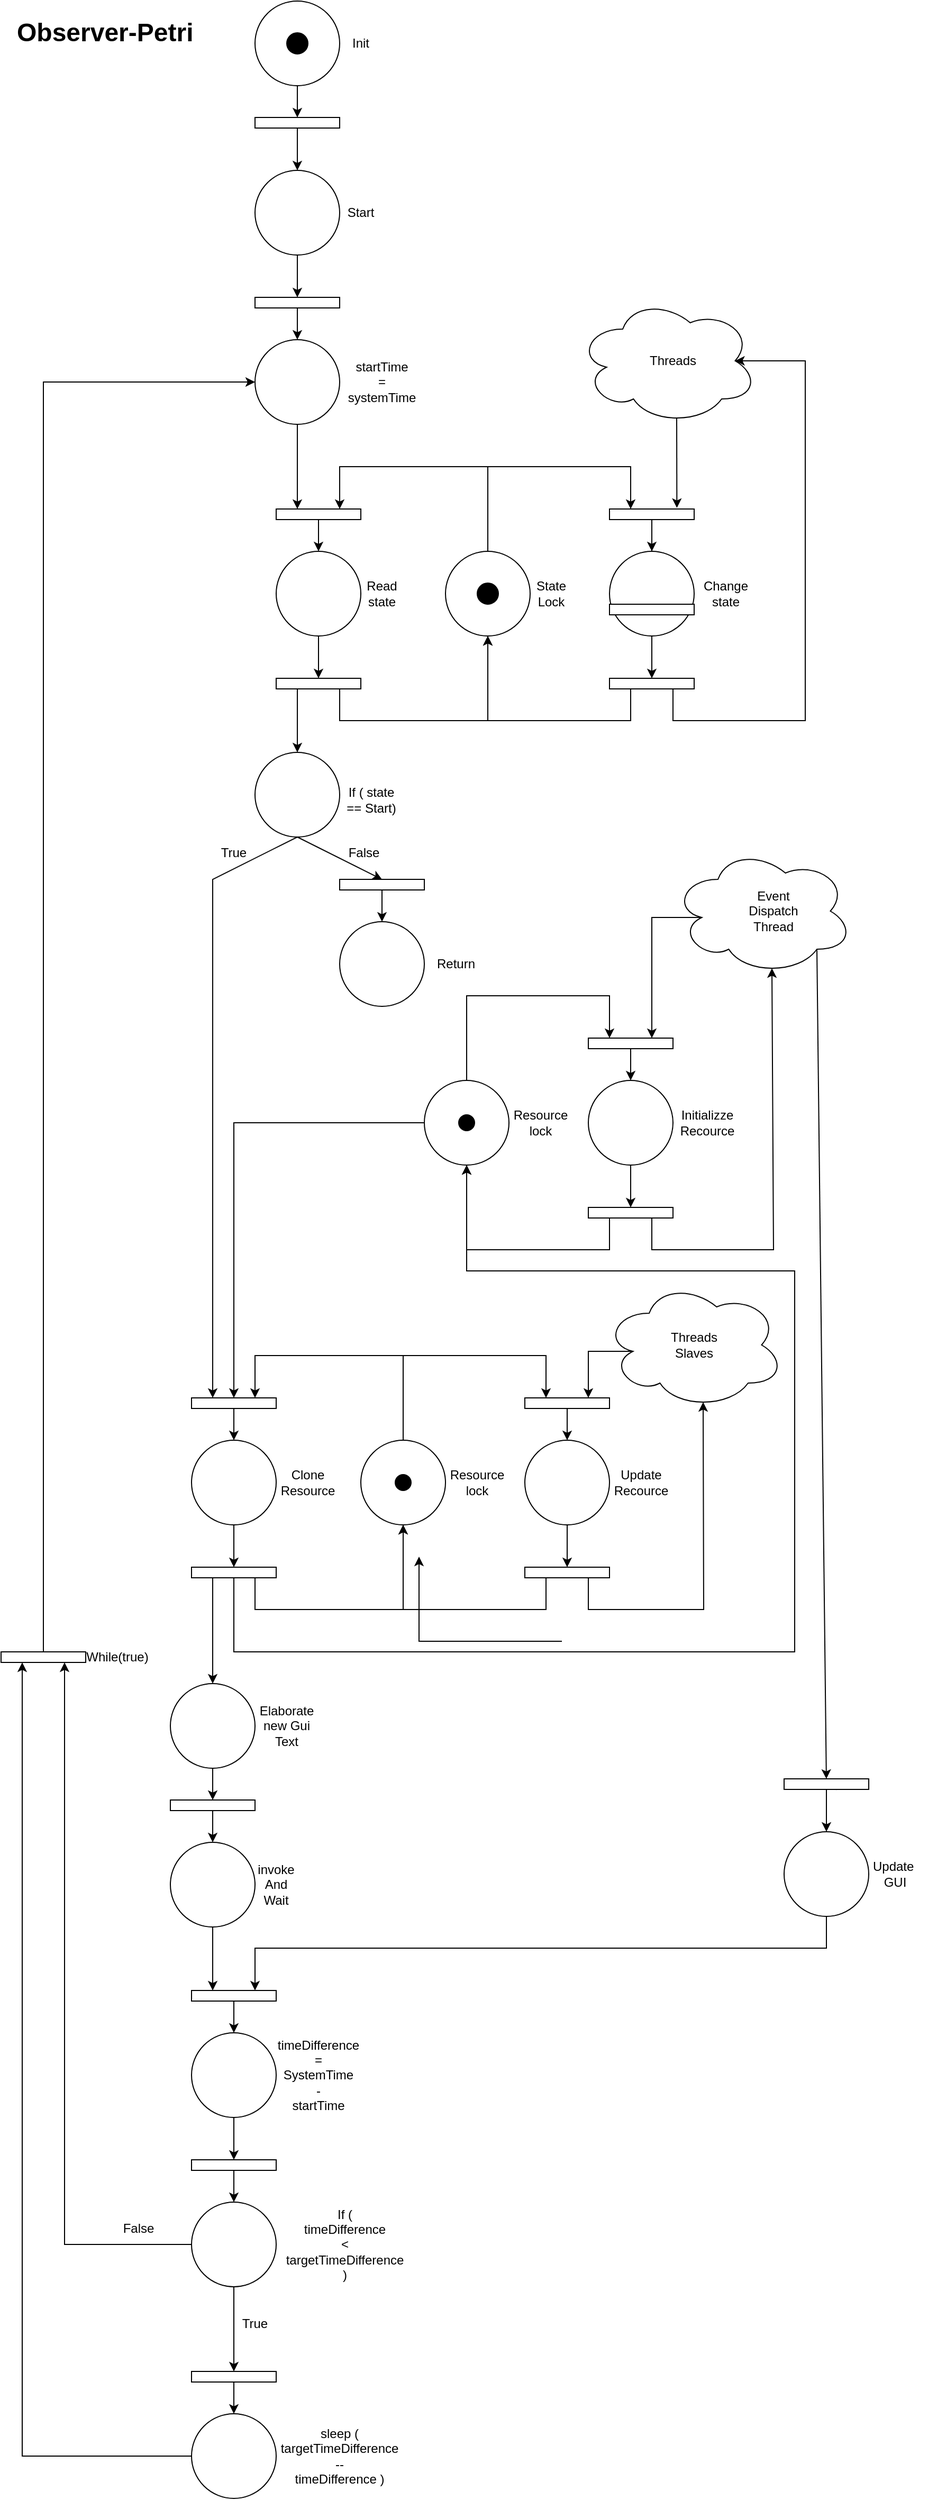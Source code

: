 <mxfile version="21.1.5" type="device">
  <diagram name="Pagina-1" id="0PF9rodISXWD6k8KoJyN">
    <mxGraphModel dx="1377" dy="1957" grid="1" gridSize="10" guides="1" tooltips="1" connect="1" arrows="1" fold="1" page="1" pageScale="1" pageWidth="827" pageHeight="1169" math="0" shadow="0">
      <root>
        <mxCell id="0" />
        <mxCell id="1" parent="0" />
        <mxCell id="aZluGWaW0WpS-Q8TLCgg-1" value="" style="ellipse;whiteSpace=wrap;html=1;aspect=fixed;" parent="1" vertex="1">
          <mxGeometry x="240" y="-880" width="80" height="80" as="geometry" />
        </mxCell>
        <mxCell id="aZluGWaW0WpS-Q8TLCgg-2" value="" style="ellipse;whiteSpace=wrap;html=1;aspect=fixed;" parent="1" vertex="1">
          <mxGeometry x="240" y="-720" width="80" height="80" as="geometry" />
        </mxCell>
        <mxCell id="aZluGWaW0WpS-Q8TLCgg-3" value="" style="ellipse;whiteSpace=wrap;html=1;aspect=fixed;" parent="1" vertex="1">
          <mxGeometry x="240" y="-560" width="80" height="80" as="geometry" />
        </mxCell>
        <mxCell id="aZluGWaW0WpS-Q8TLCgg-4" value="" style="rounded=0;whiteSpace=wrap;html=1;" parent="1" vertex="1">
          <mxGeometry x="240" y="-600" width="80" height="10" as="geometry" />
        </mxCell>
        <mxCell id="aZluGWaW0WpS-Q8TLCgg-5" value="" style="rounded=0;whiteSpace=wrap;html=1;" parent="1" vertex="1">
          <mxGeometry x="240" y="-770" width="80" height="10" as="geometry" />
        </mxCell>
        <mxCell id="aZluGWaW0WpS-Q8TLCgg-6" value="" style="endArrow=classic;html=1;rounded=0;exitX=0.5;exitY=1;exitDx=0;exitDy=0;entryX=0.5;entryY=0;entryDx=0;entryDy=0;" parent="1" source="aZluGWaW0WpS-Q8TLCgg-1" target="aZluGWaW0WpS-Q8TLCgg-5" edge="1">
          <mxGeometry width="50" height="50" relative="1" as="geometry">
            <mxPoint x="480" y="-660" as="sourcePoint" />
            <mxPoint x="530" y="-710" as="targetPoint" />
          </mxGeometry>
        </mxCell>
        <mxCell id="aZluGWaW0WpS-Q8TLCgg-7" value="" style="endArrow=classic;html=1;rounded=0;exitX=0.5;exitY=1;exitDx=0;exitDy=0;entryX=0.5;entryY=0;entryDx=0;entryDy=0;" parent="1" source="aZluGWaW0WpS-Q8TLCgg-5" target="aZluGWaW0WpS-Q8TLCgg-2" edge="1">
          <mxGeometry width="50" height="50" relative="1" as="geometry">
            <mxPoint x="480" y="-660" as="sourcePoint" />
            <mxPoint x="530" y="-710" as="targetPoint" />
          </mxGeometry>
        </mxCell>
        <mxCell id="aZluGWaW0WpS-Q8TLCgg-8" value="" style="endArrow=classic;html=1;rounded=0;exitX=0.5;exitY=1;exitDx=0;exitDy=0;entryX=0.5;entryY=0;entryDx=0;entryDy=0;" parent="1" source="aZluGWaW0WpS-Q8TLCgg-2" target="aZluGWaW0WpS-Q8TLCgg-4" edge="1">
          <mxGeometry width="50" height="50" relative="1" as="geometry">
            <mxPoint x="480" y="-660" as="sourcePoint" />
            <mxPoint x="530" y="-710" as="targetPoint" />
          </mxGeometry>
        </mxCell>
        <mxCell id="aZluGWaW0WpS-Q8TLCgg-9" value="" style="endArrow=classic;html=1;rounded=0;exitX=0.5;exitY=1;exitDx=0;exitDy=0;entryX=0.5;entryY=0;entryDx=0;entryDy=0;" parent="1" source="aZluGWaW0WpS-Q8TLCgg-4" target="aZluGWaW0WpS-Q8TLCgg-3" edge="1">
          <mxGeometry width="50" height="50" relative="1" as="geometry">
            <mxPoint x="350" y="-510" as="sourcePoint" />
            <mxPoint x="400" y="-560" as="targetPoint" />
          </mxGeometry>
        </mxCell>
        <mxCell id="aZluGWaW0WpS-Q8TLCgg-14" value="Start" style="text;html=1;strokeColor=none;fillColor=none;align=center;verticalAlign=middle;whiteSpace=wrap;rounded=0;" parent="1" vertex="1">
          <mxGeometry x="310" y="-695" width="60" height="30" as="geometry" />
        </mxCell>
        <mxCell id="aZluGWaW0WpS-Q8TLCgg-16" value="startTime&lt;br&gt;=&lt;br&gt;systemTime" style="text;html=1;strokeColor=none;fillColor=none;align=center;verticalAlign=middle;whiteSpace=wrap;rounded=0;" parent="1" vertex="1">
          <mxGeometry x="330" y="-535" width="60" height="30" as="geometry" />
        </mxCell>
        <mxCell id="aZluGWaW0WpS-Q8TLCgg-17" value="" style="ellipse;whiteSpace=wrap;html=1;aspect=fixed;" parent="1" vertex="1">
          <mxGeometry x="240" y="-170" width="80" height="80" as="geometry" />
        </mxCell>
        <mxCell id="aZluGWaW0WpS-Q8TLCgg-18" value="" style="rounded=0;whiteSpace=wrap;html=1;" parent="1" vertex="1">
          <mxGeometry x="260" y="-400" width="80" height="10" as="geometry" />
        </mxCell>
        <mxCell id="aZluGWaW0WpS-Q8TLCgg-19" value="" style="endArrow=classic;html=1;rounded=0;entryX=0.25;entryY=0;entryDx=0;entryDy=0;exitX=0.5;exitY=1;exitDx=0;exitDy=0;" parent="1" source="aZluGWaW0WpS-Q8TLCgg-3" target="aZluGWaW0WpS-Q8TLCgg-18" edge="1">
          <mxGeometry width="50" height="50" relative="1" as="geometry">
            <mxPoint x="320" y="-470" as="sourcePoint" />
            <mxPoint x="530" y="-500" as="targetPoint" />
          </mxGeometry>
        </mxCell>
        <mxCell id="aZluGWaW0WpS-Q8TLCgg-21" value="Read state" style="text;html=1;strokeColor=none;fillColor=none;align=center;verticalAlign=middle;whiteSpace=wrap;rounded=0;" parent="1" vertex="1">
          <mxGeometry x="330" y="-335" width="60" height="30" as="geometry" />
        </mxCell>
        <mxCell id="aZluGWaW0WpS-Q8TLCgg-22" value="" style="endArrow=classic;html=1;rounded=0;exitX=0.5;exitY=1;exitDx=0;exitDy=0;entryX=0.25;entryY=0;entryDx=0;entryDy=0;" parent="1" source="aZluGWaW0WpS-Q8TLCgg-17" edge="1" target="zr3b8MDzeoefDq_eBUHI-33">
          <mxGeometry width="50" height="50" relative="1" as="geometry">
            <mxPoint x="280" y="760" as="sourcePoint" />
            <mxPoint x="200" y="-80" as="targetPoint" />
            <Array as="points">
              <mxPoint x="200" y="-50" />
            </Array>
          </mxGeometry>
        </mxCell>
        <mxCell id="aZluGWaW0WpS-Q8TLCgg-23" value="True" style="text;html=1;strokeColor=none;fillColor=none;align=center;verticalAlign=middle;whiteSpace=wrap;rounded=0;" parent="1" vertex="1">
          <mxGeometry x="190" y="-90" width="60" height="30" as="geometry" />
        </mxCell>
        <mxCell id="aZluGWaW0WpS-Q8TLCgg-24" value="" style="ellipse;whiteSpace=wrap;html=1;aspect=fixed;" parent="1" vertex="1">
          <mxGeometry x="320" y="-10" width="80" height="80" as="geometry" />
        </mxCell>
        <mxCell id="aZluGWaW0WpS-Q8TLCgg-25" value="" style="rounded=0;whiteSpace=wrap;html=1;" parent="1" vertex="1">
          <mxGeometry x="320" y="-50" width="80" height="10" as="geometry" />
        </mxCell>
        <mxCell id="aZluGWaW0WpS-Q8TLCgg-26" value="" style="endArrow=classic;html=1;rounded=0;exitX=0.5;exitY=1;exitDx=0;exitDy=0;entryX=0.5;entryY=0;entryDx=0;entryDy=0;" parent="1" source="aZluGWaW0WpS-Q8TLCgg-17" target="aZluGWaW0WpS-Q8TLCgg-25" edge="1">
          <mxGeometry width="50" height="50" relative="1" as="geometry">
            <mxPoint x="400" y="760" as="sourcePoint" />
            <mxPoint x="670" y="720" as="targetPoint" />
          </mxGeometry>
        </mxCell>
        <mxCell id="aZluGWaW0WpS-Q8TLCgg-27" value="" style="endArrow=classic;html=1;rounded=0;exitX=0.5;exitY=1;exitDx=0;exitDy=0;entryX=0.5;entryY=0;entryDx=0;entryDy=0;" parent="1" source="aZluGWaW0WpS-Q8TLCgg-25" target="aZluGWaW0WpS-Q8TLCgg-24" edge="1">
          <mxGeometry width="50" height="50" relative="1" as="geometry">
            <mxPoint x="450" y="55" as="sourcePoint" />
            <mxPoint x="500" y="5" as="targetPoint" />
          </mxGeometry>
        </mxCell>
        <mxCell id="aZluGWaW0WpS-Q8TLCgg-28" value="False" style="text;html=1;strokeColor=none;fillColor=none;align=center;verticalAlign=middle;whiteSpace=wrap;rounded=0;" parent="1" vertex="1">
          <mxGeometry x="312.5" y="-90" width="60" height="30" as="geometry" />
        </mxCell>
        <mxCell id="aZluGWaW0WpS-Q8TLCgg-29" value="" style="ellipse;whiteSpace=wrap;html=1;aspect=fixed;" parent="1" vertex="1">
          <mxGeometry x="180" y="1200" width="80" height="80" as="geometry" />
        </mxCell>
        <mxCell id="aZluGWaW0WpS-Q8TLCgg-30" value="" style="rounded=0;whiteSpace=wrap;html=1;" parent="1" vertex="1">
          <mxGeometry x="160" y="820" width="80" height="10" as="geometry" />
        </mxCell>
        <mxCell id="aZluGWaW0WpS-Q8TLCgg-31" value="invoke&lt;br&gt;And&lt;br&gt;Wait" style="text;html=1;strokeColor=none;fillColor=none;align=center;verticalAlign=middle;whiteSpace=wrap;rounded=0;" parent="1" vertex="1">
          <mxGeometry x="230" y="885" width="60" height="30" as="geometry" />
        </mxCell>
        <mxCell id="aZluGWaW0WpS-Q8TLCgg-32" value="" style="ellipse;whiteSpace=wrap;html=1;aspect=fixed;" parent="1" vertex="1">
          <mxGeometry x="180" y="1400" width="80" height="80" as="geometry" />
        </mxCell>
        <mxCell id="aZluGWaW0WpS-Q8TLCgg-33" value="" style="rounded=0;whiteSpace=wrap;html=1;" parent="1" vertex="1">
          <mxGeometry x="180" y="1360" width="80" height="10" as="geometry" />
        </mxCell>
        <mxCell id="aZluGWaW0WpS-Q8TLCgg-34" value="sleep (&lt;br&gt;targetTimeDifference&lt;br&gt;--&lt;br&gt;timeDifference )" style="text;html=1;strokeColor=none;fillColor=none;align=center;verticalAlign=middle;whiteSpace=wrap;rounded=0;" parent="1" vertex="1">
          <mxGeometry x="290" y="1425" width="60" height="30" as="geometry" />
        </mxCell>
        <mxCell id="aZluGWaW0WpS-Q8TLCgg-35" value="True" style="text;html=1;strokeColor=none;fillColor=none;align=center;verticalAlign=middle;whiteSpace=wrap;rounded=0;" parent="1" vertex="1">
          <mxGeometry x="210" y="1300" width="60" height="30" as="geometry" />
        </mxCell>
        <mxCell id="aZluGWaW0WpS-Q8TLCgg-36" value="" style="endArrow=classic;html=1;rounded=0;exitX=0;exitY=0.5;exitDx=0;exitDy=0;entryX=0.75;entryY=1;entryDx=0;entryDy=0;" parent="1" source="aZluGWaW0WpS-Q8TLCgg-29" target="aZluGWaW0WpS-Q8TLCgg-37" edge="1">
          <mxGeometry width="50" height="50" relative="1" as="geometry">
            <mxPoint x="350" y="700" as="sourcePoint" />
            <mxPoint x="400" y="650" as="targetPoint" />
            <Array as="points">
              <mxPoint x="60" y="1240" />
              <mxPoint x="60" y="880" />
            </Array>
          </mxGeometry>
        </mxCell>
        <mxCell id="aZluGWaW0WpS-Q8TLCgg-37" value="" style="rounded=0;whiteSpace=wrap;html=1;" parent="1" vertex="1">
          <mxGeometry y="680" width="80" height="10" as="geometry" />
        </mxCell>
        <mxCell id="aZluGWaW0WpS-Q8TLCgg-38" value="" style="endArrow=classic;html=1;rounded=0;exitX=0.5;exitY=0;exitDx=0;exitDy=0;entryX=0;entryY=0.5;entryDx=0;entryDy=0;" parent="1" source="aZluGWaW0WpS-Q8TLCgg-37" target="aZluGWaW0WpS-Q8TLCgg-3" edge="1">
          <mxGeometry width="50" height="50" relative="1" as="geometry">
            <mxPoint x="300" y="700" as="sourcePoint" />
            <mxPoint x="150" y="390" as="targetPoint" />
            <Array as="points">
              <mxPoint x="40" y="-520" />
            </Array>
          </mxGeometry>
        </mxCell>
        <mxCell id="aZluGWaW0WpS-Q8TLCgg-39" value="False" style="text;html=1;strokeColor=none;fillColor=none;align=center;verticalAlign=middle;whiteSpace=wrap;rounded=0;" parent="1" vertex="1">
          <mxGeometry x="100" y="1210" width="60" height="30" as="geometry" />
        </mxCell>
        <mxCell id="aZluGWaW0WpS-Q8TLCgg-40" value="" style="endArrow=classic;html=1;rounded=0;exitX=0;exitY=0.5;exitDx=0;exitDy=0;entryX=0.25;entryY=1;entryDx=0;entryDy=0;" parent="1" source="aZluGWaW0WpS-Q8TLCgg-32" target="aZluGWaW0WpS-Q8TLCgg-37" edge="1">
          <mxGeometry width="50" height="50" relative="1" as="geometry">
            <mxPoint x="340" y="1080" as="sourcePoint" />
            <mxPoint x="10" y="1240" as="targetPoint" />
            <Array as="points">
              <mxPoint x="20" y="1440" />
              <mxPoint x="20" y="1080" />
            </Array>
          </mxGeometry>
        </mxCell>
        <mxCell id="aZluGWaW0WpS-Q8TLCgg-41" value="While(true)" style="text;html=1;strokeColor=none;fillColor=none;align=center;verticalAlign=middle;whiteSpace=wrap;rounded=0;" parent="1" vertex="1">
          <mxGeometry x="80" y="670" width="60" height="30" as="geometry" />
        </mxCell>
        <mxCell id="aZluGWaW0WpS-Q8TLCgg-43" value="Return" style="text;html=1;strokeColor=none;fillColor=none;align=center;verticalAlign=middle;whiteSpace=wrap;rounded=0;" parent="1" vertex="1">
          <mxGeometry x="400" y="15" width="60" height="30" as="geometry" />
        </mxCell>
        <mxCell id="aZluGWaW0WpS-Q8TLCgg-44" value="Init" style="text;html=1;strokeColor=none;fillColor=none;align=center;verticalAlign=middle;whiteSpace=wrap;rounded=0;" parent="1" vertex="1">
          <mxGeometry x="310" y="-855" width="60" height="30" as="geometry" />
        </mxCell>
        <mxCell id="aZluGWaW0WpS-Q8TLCgg-45" value="" style="ellipse;whiteSpace=wrap;html=1;aspect=fixed;fillColor=#000000;" parent="1" vertex="1">
          <mxGeometry x="270" y="-850" width="20" height="20" as="geometry" />
        </mxCell>
        <mxCell id="aZluGWaW0WpS-Q8TLCgg-47" value="" style="ellipse;shape=cloud;whiteSpace=wrap;html=1;" parent="1" vertex="1">
          <mxGeometry x="545" y="-600" width="170" height="120" as="geometry" />
        </mxCell>
        <mxCell id="aZluGWaW0WpS-Q8TLCgg-48" value="Threads" style="text;html=1;strokeColor=none;fillColor=none;align=center;verticalAlign=middle;whiteSpace=wrap;rounded=0;" parent="1" vertex="1">
          <mxGeometry x="605" y="-555" width="60" height="30" as="geometry" />
        </mxCell>
        <mxCell id="aZluGWaW0WpS-Q8TLCgg-54" value="" style="endArrow=classic;html=1;rounded=0;exitX=0.5;exitY=1;exitDx=0;exitDy=0;entryX=0.5;entryY=0;entryDx=0;entryDy=0;" parent="1" source="aZluGWaW0WpS-Q8TLCgg-30" target="aZluGWaW0WpS-Q8TLCgg-55" edge="1">
          <mxGeometry width="50" height="50" relative="1" as="geometry">
            <mxPoint x="200" y="810" as="sourcePoint" />
            <mxPoint x="200" y="1000" as="targetPoint" />
          </mxGeometry>
        </mxCell>
        <mxCell id="aZluGWaW0WpS-Q8TLCgg-55" value="" style="ellipse;whiteSpace=wrap;html=1;aspect=fixed;" parent="1" vertex="1">
          <mxGeometry x="160" y="860" width="80" height="80" as="geometry" />
        </mxCell>
        <mxCell id="aZluGWaW0WpS-Q8TLCgg-56" value="" style="ellipse;whiteSpace=wrap;html=1;aspect=fixed;" parent="1" vertex="1">
          <mxGeometry x="740" y="850" width="80" height="80" as="geometry" />
        </mxCell>
        <mxCell id="aZluGWaW0WpS-Q8TLCgg-57" value="" style="rounded=0;whiteSpace=wrap;html=1;" parent="1" vertex="1">
          <mxGeometry x="180" y="1000" width="80" height="10" as="geometry" />
        </mxCell>
        <mxCell id="aZluGWaW0WpS-Q8TLCgg-58" value="" style="endArrow=classic;html=1;rounded=0;entryX=0.75;entryY=0;entryDx=0;entryDy=0;exitX=0.5;exitY=1;exitDx=0;exitDy=0;" parent="1" source="aZluGWaW0WpS-Q8TLCgg-56" target="aZluGWaW0WpS-Q8TLCgg-57" edge="1">
          <mxGeometry width="50" height="50" relative="1" as="geometry">
            <mxPoint x="620" y="1120" as="sourcePoint" />
            <mxPoint x="610" y="1040" as="targetPoint" />
            <Array as="points">
              <mxPoint x="780" y="960" />
              <mxPoint x="625" y="960" />
              <mxPoint x="240" y="960" />
              <mxPoint x="240" y="1000" />
            </Array>
          </mxGeometry>
        </mxCell>
        <mxCell id="aZluGWaW0WpS-Q8TLCgg-59" value="" style="endArrow=classic;html=1;rounded=0;exitX=0.5;exitY=1;exitDx=0;exitDy=0;" parent="1" source="aZluGWaW0WpS-Q8TLCgg-57" edge="1">
          <mxGeometry width="50" height="50" relative="1" as="geometry">
            <mxPoint x="450" y="1201" as="sourcePoint" />
            <mxPoint x="220" y="1040" as="targetPoint" />
          </mxGeometry>
        </mxCell>
        <mxCell id="aZluGWaW0WpS-Q8TLCgg-60" value="" style="ellipse;shape=cloud;whiteSpace=wrap;html=1;" parent="1" vertex="1">
          <mxGeometry x="635" y="-80" width="170" height="120" as="geometry" />
        </mxCell>
        <mxCell id="aZluGWaW0WpS-Q8TLCgg-61" value="Event&lt;br&gt;Dispatch&lt;br&gt;Thread" style="text;html=1;strokeColor=none;fillColor=none;align=center;verticalAlign=middle;whiteSpace=wrap;rounded=0;" parent="1" vertex="1">
          <mxGeometry x="700" y="-35" width="60" height="30" as="geometry" />
        </mxCell>
        <mxCell id="aZluGWaW0WpS-Q8TLCgg-63" value="" style="endArrow=classic;html=1;rounded=0;exitX=0.8;exitY=0.8;exitDx=0;exitDy=0;exitPerimeter=0;" parent="1" source="aZluGWaW0WpS-Q8TLCgg-62" edge="1">
          <mxGeometry width="50" height="50" relative="1" as="geometry">
            <mxPoint x="634.71" y="755" as="sourcePoint" />
            <mxPoint x="781" y="805" as="targetPoint" />
          </mxGeometry>
        </mxCell>
        <mxCell id="aZluGWaW0WpS-Q8TLCgg-64" value="" style="endArrow=classic;html=1;rounded=0;exitX=0.5;exitY=1;exitDx=0;exitDy=0;entryX=0.5;entryY=0;entryDx=0;entryDy=0;" parent="1" source="aZluGWaW0WpS-Q8TLCgg-62" target="aZluGWaW0WpS-Q8TLCgg-56" edge="1">
          <mxGeometry width="50" height="50" relative="1" as="geometry">
            <mxPoint x="730" y="915" as="sourcePoint" />
            <mxPoint x="640" y="835" as="targetPoint" />
          </mxGeometry>
        </mxCell>
        <mxCell id="aZluGWaW0WpS-Q8TLCgg-65" value="Update&amp;nbsp;&lt;br&gt;GUI" style="text;html=1;strokeColor=none;fillColor=none;align=center;verticalAlign=middle;whiteSpace=wrap;rounded=0;" parent="1" vertex="1">
          <mxGeometry x="815" y="875" width="60" height="30" as="geometry" />
        </mxCell>
        <mxCell id="aZluGWaW0WpS-Q8TLCgg-67" value="" style="endArrow=classic;html=1;rounded=0;entryX=0.5;entryY=0;entryDx=0;entryDy=0;exitX=0.5;exitY=1;exitDx=0;exitDy=0;" parent="1" source="aZluGWaW0WpS-Q8TLCgg-29" target="aZluGWaW0WpS-Q8TLCgg-33" edge="1">
          <mxGeometry width="50" height="50" relative="1" as="geometry">
            <mxPoint x="200" y="1310" as="sourcePoint" />
            <mxPoint x="270" y="1210" as="targetPoint" />
          </mxGeometry>
        </mxCell>
        <mxCell id="aZluGWaW0WpS-Q8TLCgg-68" value="" style="endArrow=classic;html=1;rounded=0;entryX=0.5;entryY=0;entryDx=0;entryDy=0;exitX=0.5;exitY=1;exitDx=0;exitDy=0;" parent="1" source="aZluGWaW0WpS-Q8TLCgg-33" target="aZluGWaW0WpS-Q8TLCgg-32" edge="1">
          <mxGeometry width="50" height="50" relative="1" as="geometry">
            <mxPoint x="300" y="1450" as="sourcePoint" />
            <mxPoint x="350" y="1400" as="targetPoint" />
          </mxGeometry>
        </mxCell>
        <mxCell id="aZluGWaW0WpS-Q8TLCgg-69" value="" style="endArrow=classic;html=1;rounded=0;exitX=0.5;exitY=1;exitDx=0;exitDy=0;entryX=0.25;entryY=0;entryDx=0;entryDy=0;" parent="1" source="aZluGWaW0WpS-Q8TLCgg-55" target="aZluGWaW0WpS-Q8TLCgg-57" edge="1">
          <mxGeometry width="50" height="50" relative="1" as="geometry">
            <mxPoint x="230" y="990" as="sourcePoint" />
            <mxPoint x="280" y="940" as="targetPoint" />
          </mxGeometry>
        </mxCell>
        <mxCell id="aZluGWaW0WpS-Q8TLCgg-70" value="&lt;h1&gt;Observer-Petri&lt;/h1&gt;" style="text;html=1;strokeColor=none;fillColor=none;spacing=5;spacingTop=-20;whiteSpace=wrap;overflow=hidden;rounded=0;" parent="1" vertex="1">
          <mxGeometry x="10" y="-870" width="190" height="120" as="geometry" />
        </mxCell>
        <mxCell id="aZluGWaW0WpS-Q8TLCgg-71" value="" style="ellipse;whiteSpace=wrap;html=1;aspect=fixed;" parent="1" vertex="1">
          <mxGeometry x="180" y="1040" width="80" height="80" as="geometry" />
        </mxCell>
        <mxCell id="aZluGWaW0WpS-Q8TLCgg-72" value="" style="rounded=0;whiteSpace=wrap;html=1;" parent="1" vertex="1">
          <mxGeometry x="180" y="1160" width="80" height="10" as="geometry" />
        </mxCell>
        <mxCell id="aZluGWaW0WpS-Q8TLCgg-73" value="" style="endArrow=classic;html=1;rounded=0;exitX=0.5;exitY=1;exitDx=0;exitDy=0;entryX=0.5;entryY=0;entryDx=0;entryDy=0;" parent="1" source="aZluGWaW0WpS-Q8TLCgg-71" target="aZluGWaW0WpS-Q8TLCgg-72" edge="1">
          <mxGeometry width="50" height="50" relative="1" as="geometry">
            <mxPoint x="440" y="1130" as="sourcePoint" />
            <mxPoint x="490" y="1080" as="targetPoint" />
          </mxGeometry>
        </mxCell>
        <mxCell id="aZluGWaW0WpS-Q8TLCgg-74" value="timeDifference&lt;br&gt;=&lt;br&gt;SystemTime&lt;br&gt;- &lt;br&gt;startTime" style="text;html=1;strokeColor=none;fillColor=none;align=center;verticalAlign=middle;whiteSpace=wrap;rounded=0;" parent="1" vertex="1">
          <mxGeometry x="270" y="1065" width="60" height="30" as="geometry" />
        </mxCell>
        <mxCell id="aZluGWaW0WpS-Q8TLCgg-75" value="" style="endArrow=classic;html=1;rounded=0;exitX=0.5;exitY=1;exitDx=0;exitDy=0;" parent="1" source="aZluGWaW0WpS-Q8TLCgg-72" target="aZluGWaW0WpS-Q8TLCgg-29" edge="1">
          <mxGeometry width="50" height="50" relative="1" as="geometry">
            <mxPoint x="240" y="1240" as="sourcePoint" />
            <mxPoint x="290" y="1190" as="targetPoint" />
          </mxGeometry>
        </mxCell>
        <mxCell id="aZluGWaW0WpS-Q8TLCgg-76" value="If (&lt;br&gt;timeDifference&lt;br style=&quot;border-color: var(--border-color);&quot;&gt;&amp;lt;&lt;br style=&quot;border-color: var(--border-color);&quot;&gt;targetTimeDifference )" style="text;html=1;strokeColor=none;fillColor=none;align=center;verticalAlign=middle;whiteSpace=wrap;rounded=0;" parent="1" vertex="1">
          <mxGeometry x="295" y="1225" width="60" height="30" as="geometry" />
        </mxCell>
        <mxCell id="aZluGWaW0WpS-Q8TLCgg-77" value="If ( state == Start)" style="text;html=1;strokeColor=none;fillColor=none;align=center;verticalAlign=middle;whiteSpace=wrap;rounded=0;" parent="1" vertex="1">
          <mxGeometry x="320" y="-140" width="60" height="30" as="geometry" />
        </mxCell>
        <mxCell id="aZluGWaW0WpS-Q8TLCgg-78" value="" style="ellipse;whiteSpace=wrap;html=1;aspect=fixed;" parent="1" vertex="1">
          <mxGeometry x="260" y="-360" width="80" height="80" as="geometry" />
        </mxCell>
        <mxCell id="aZluGWaW0WpS-Q8TLCgg-79" value="" style="endArrow=classic;html=1;rounded=0;exitX=0.5;exitY=1;exitDx=0;exitDy=0;" parent="1" source="aZluGWaW0WpS-Q8TLCgg-18" target="aZluGWaW0WpS-Q8TLCgg-78" edge="1">
          <mxGeometry width="50" height="50" relative="1" as="geometry">
            <mxPoint x="350" y="-360" as="sourcePoint" />
            <mxPoint x="400" y="-410" as="targetPoint" />
          </mxGeometry>
        </mxCell>
        <mxCell id="aZluGWaW0WpS-Q8TLCgg-80" value="" style="ellipse;whiteSpace=wrap;html=1;aspect=fixed;" parent="1" vertex="1">
          <mxGeometry x="420" y="-360" width="80" height="80" as="geometry" />
        </mxCell>
        <mxCell id="aZluGWaW0WpS-Q8TLCgg-81" value="" style="endArrow=classic;html=1;rounded=0;exitX=0.5;exitY=0;exitDx=0;exitDy=0;entryX=0.75;entryY=0;entryDx=0;entryDy=0;" parent="1" source="aZluGWaW0WpS-Q8TLCgg-80" target="aZluGWaW0WpS-Q8TLCgg-18" edge="1">
          <mxGeometry width="50" height="50" relative="1" as="geometry">
            <mxPoint x="350" y="-360" as="sourcePoint" />
            <mxPoint x="440" y="-440" as="targetPoint" />
            <Array as="points">
              <mxPoint x="460" y="-440" />
              <mxPoint x="320" y="-440" />
            </Array>
          </mxGeometry>
        </mxCell>
        <mxCell id="aZluGWaW0WpS-Q8TLCgg-83" value="" style="ellipse;whiteSpace=wrap;html=1;aspect=fixed;fillColor=#000000;" parent="1" vertex="1">
          <mxGeometry x="450" y="-330" width="20" height="20" as="geometry" />
        </mxCell>
        <mxCell id="zr3b8MDzeoefDq_eBUHI-109" value="" style="edgeStyle=orthogonalEdgeStyle;rounded=0;orthogonalLoop=1;jettySize=auto;html=1;" edge="1" parent="1" source="aZluGWaW0WpS-Q8TLCgg-84" target="zr3b8MDzeoefDq_eBUHI-108">
          <mxGeometry relative="1" as="geometry" />
        </mxCell>
        <mxCell id="aZluGWaW0WpS-Q8TLCgg-84" value="" style="rounded=0;whiteSpace=wrap;html=1;" parent="1" vertex="1">
          <mxGeometry x="575" y="-400" width="80" height="10" as="geometry" />
        </mxCell>
        <mxCell id="aZluGWaW0WpS-Q8TLCgg-85" value="" style="ellipse;whiteSpace=wrap;html=1;aspect=fixed;" parent="1" vertex="1">
          <mxGeometry x="575" y="-360" width="80" height="80" as="geometry" />
        </mxCell>
        <mxCell id="aZluGWaW0WpS-Q8TLCgg-86" value="" style="endArrow=classic;html=1;rounded=0;exitX=0.5;exitY=1;exitDx=0;exitDy=0;" parent="1" source="aZluGWaW0WpS-Q8TLCgg-84" target="aZluGWaW0WpS-Q8TLCgg-85" edge="1">
          <mxGeometry width="50" height="50" relative="1" as="geometry">
            <mxPoint x="670" y="-360" as="sourcePoint" />
            <mxPoint x="720" y="-410" as="targetPoint" />
          </mxGeometry>
        </mxCell>
        <mxCell id="aZluGWaW0WpS-Q8TLCgg-87" value="" style="endArrow=classic;html=1;rounded=0;entryX=0.25;entryY=0;entryDx=0;entryDy=0;" parent="1" target="aZluGWaW0WpS-Q8TLCgg-84" edge="1">
          <mxGeometry width="50" height="50" relative="1" as="geometry">
            <mxPoint x="460" y="-360" as="sourcePoint" />
            <mxPoint x="580" y="-440" as="targetPoint" />
            <Array as="points">
              <mxPoint x="460" y="-440" />
              <mxPoint x="595" y="-440" />
            </Array>
          </mxGeometry>
        </mxCell>
        <mxCell id="aZluGWaW0WpS-Q8TLCgg-88" value="" style="endArrow=classic;html=1;rounded=0;entryX=0.796;entryY=-0.106;entryDx=0;entryDy=0;entryPerimeter=0;exitX=0.55;exitY=0.95;exitDx=0;exitDy=0;exitPerimeter=0;" parent="1" source="aZluGWaW0WpS-Q8TLCgg-47" target="aZluGWaW0WpS-Q8TLCgg-84" edge="1">
          <mxGeometry width="50" height="50" relative="1" as="geometry">
            <mxPoint x="530" y="-390" as="sourcePoint" />
            <mxPoint x="580" y="-440" as="targetPoint" />
          </mxGeometry>
        </mxCell>
        <mxCell id="aZluGWaW0WpS-Q8TLCgg-89" value="Change&lt;br&gt;state" style="text;html=1;strokeColor=none;fillColor=none;align=center;verticalAlign=middle;whiteSpace=wrap;rounded=0;" parent="1" vertex="1">
          <mxGeometry x="655" y="-335" width="60" height="30" as="geometry" />
        </mxCell>
        <mxCell id="aZluGWaW0WpS-Q8TLCgg-90" value="" style="rounded=0;whiteSpace=wrap;html=1;" parent="1" vertex="1">
          <mxGeometry x="260" y="-240" width="80" height="10" as="geometry" />
        </mxCell>
        <mxCell id="aZluGWaW0WpS-Q8TLCgg-91" value="" style="endArrow=classic;html=1;rounded=0;exitX=0.5;exitY=1;exitDx=0;exitDy=0;entryX=0.5;entryY=0;entryDx=0;entryDy=0;" parent="1" source="aZluGWaW0WpS-Q8TLCgg-78" target="aZluGWaW0WpS-Q8TLCgg-90" edge="1">
          <mxGeometry width="50" height="50" relative="1" as="geometry">
            <mxPoint x="480" y="-240" as="sourcePoint" />
            <mxPoint x="530" y="-290" as="targetPoint" />
          </mxGeometry>
        </mxCell>
        <mxCell id="aZluGWaW0WpS-Q8TLCgg-92" value="" style="endArrow=classic;html=1;rounded=0;exitX=0.75;exitY=1;exitDx=0;exitDy=0;" parent="1" source="aZluGWaW0WpS-Q8TLCgg-90" edge="1">
          <mxGeometry width="50" height="50" relative="1" as="geometry">
            <mxPoint x="300" y="-220" as="sourcePoint" />
            <mxPoint x="460" y="-280" as="targetPoint" />
            <Array as="points">
              <mxPoint x="320" y="-200" />
              <mxPoint x="460" y="-200" />
            </Array>
          </mxGeometry>
        </mxCell>
        <mxCell id="aZluGWaW0WpS-Q8TLCgg-93" value="" style="endArrow=classic;html=1;rounded=0;exitX=0.25;exitY=1;exitDx=0;exitDy=0;entryX=0.5;entryY=0;entryDx=0;entryDy=0;" parent="1" source="aZluGWaW0WpS-Q8TLCgg-90" target="aZluGWaW0WpS-Q8TLCgg-17" edge="1">
          <mxGeometry width="50" height="50" relative="1" as="geometry">
            <mxPoint x="390" y="620" as="sourcePoint" />
            <mxPoint x="440" y="570" as="targetPoint" />
          </mxGeometry>
        </mxCell>
        <mxCell id="aZluGWaW0WpS-Q8TLCgg-95" value="" style="rounded=0;whiteSpace=wrap;html=1;" parent="1" vertex="1">
          <mxGeometry x="575" y="-240" width="80" height="10" as="geometry" />
        </mxCell>
        <mxCell id="aZluGWaW0WpS-Q8TLCgg-96" value="" style="endArrow=classic;html=1;rounded=0;exitX=0.5;exitY=1;exitDx=0;exitDy=0;entryX=0.5;entryY=0;entryDx=0;entryDy=0;" parent="1" source="aZluGWaW0WpS-Q8TLCgg-85" target="aZluGWaW0WpS-Q8TLCgg-95" edge="1">
          <mxGeometry width="50" height="50" relative="1" as="geometry">
            <mxPoint x="280" y="-290" as="sourcePoint" />
            <mxPoint x="330" y="-340" as="targetPoint" />
          </mxGeometry>
        </mxCell>
        <mxCell id="aZluGWaW0WpS-Q8TLCgg-99" value="" style="endArrow=classic;html=1;rounded=0;exitX=0.25;exitY=1;exitDx=0;exitDy=0;entryX=0.5;entryY=1;entryDx=0;entryDy=0;" parent="1" source="aZluGWaW0WpS-Q8TLCgg-95" target="aZluGWaW0WpS-Q8TLCgg-80" edge="1">
          <mxGeometry width="50" height="50" relative="1" as="geometry">
            <mxPoint x="560" y="-200" as="sourcePoint" />
            <mxPoint x="480" y="-270" as="targetPoint" />
            <Array as="points">
              <mxPoint x="595" y="-200" />
              <mxPoint x="460" y="-200" />
            </Array>
          </mxGeometry>
        </mxCell>
        <mxCell id="aZluGWaW0WpS-Q8TLCgg-100" value="" style="endArrow=classic;html=1;rounded=0;exitX=0.75;exitY=1;exitDx=0;exitDy=0;entryX=0.875;entryY=0.5;entryDx=0;entryDy=0;entryPerimeter=0;" parent="1" source="aZluGWaW0WpS-Q8TLCgg-95" target="aZluGWaW0WpS-Q8TLCgg-47" edge="1">
          <mxGeometry width="50" height="50" relative="1" as="geometry">
            <mxPoint x="660" y="-210" as="sourcePoint" />
            <mxPoint x="710" y="-260" as="targetPoint" />
            <Array as="points">
              <mxPoint x="635" y="-200" />
              <mxPoint x="760" y="-200" />
              <mxPoint x="760" y="-540" />
            </Array>
          </mxGeometry>
        </mxCell>
        <mxCell id="aZluGWaW0WpS-Q8TLCgg-102" value="State&lt;br&gt;Lock" style="text;html=1;strokeColor=none;fillColor=none;align=center;verticalAlign=middle;whiteSpace=wrap;rounded=0;" parent="1" vertex="1">
          <mxGeometry x="490" y="-335" width="60" height="30" as="geometry" />
        </mxCell>
        <mxCell id="zr3b8MDzeoefDq_eBUHI-33" value="" style="rounded=0;whiteSpace=wrap;html=1;" vertex="1" parent="1">
          <mxGeometry x="180" y="440" width="80" height="10" as="geometry" />
        </mxCell>
        <mxCell id="zr3b8MDzeoefDq_eBUHI-35" value="Clone&lt;br&gt;Resource" style="text;html=1;strokeColor=none;fillColor=none;align=center;verticalAlign=middle;whiteSpace=wrap;rounded=0;" vertex="1" parent="1">
          <mxGeometry x="260" y="505" width="60" height="30" as="geometry" />
        </mxCell>
        <mxCell id="zr3b8MDzeoefDq_eBUHI-36" value="" style="ellipse;shape=cloud;whiteSpace=wrap;html=1;" vertex="1" parent="1">
          <mxGeometry x="570" y="330" width="170" height="120" as="geometry" />
        </mxCell>
        <mxCell id="zr3b8MDzeoefDq_eBUHI-37" value="Threads&lt;br&gt;Slaves" style="text;html=1;strokeColor=none;fillColor=none;align=center;verticalAlign=middle;whiteSpace=wrap;rounded=0;" vertex="1" parent="1">
          <mxGeometry x="625" y="375" width="60" height="30" as="geometry" />
        </mxCell>
        <mxCell id="zr3b8MDzeoefDq_eBUHI-38" value="" style="ellipse;whiteSpace=wrap;html=1;aspect=fixed;" vertex="1" parent="1">
          <mxGeometry x="180" y="480" width="80" height="80" as="geometry" />
        </mxCell>
        <mxCell id="zr3b8MDzeoefDq_eBUHI-39" value="" style="endArrow=classic;html=1;rounded=0;exitX=0.5;exitY=1;exitDx=0;exitDy=0;" edge="1" parent="1" source="zr3b8MDzeoefDq_eBUHI-33" target="zr3b8MDzeoefDq_eBUHI-38">
          <mxGeometry width="50" height="50" relative="1" as="geometry">
            <mxPoint x="270" y="480" as="sourcePoint" />
            <mxPoint x="320" y="430" as="targetPoint" />
          </mxGeometry>
        </mxCell>
        <mxCell id="zr3b8MDzeoefDq_eBUHI-40" value="" style="ellipse;whiteSpace=wrap;html=1;aspect=fixed;" vertex="1" parent="1">
          <mxGeometry x="340" y="480" width="80" height="80" as="geometry" />
        </mxCell>
        <mxCell id="zr3b8MDzeoefDq_eBUHI-41" value="" style="endArrow=classic;html=1;rounded=0;exitX=0.5;exitY=0;exitDx=0;exitDy=0;entryX=0.75;entryY=0;entryDx=0;entryDy=0;" edge="1" parent="1" source="zr3b8MDzeoefDq_eBUHI-40" target="zr3b8MDzeoefDq_eBUHI-33">
          <mxGeometry width="50" height="50" relative="1" as="geometry">
            <mxPoint x="270" y="480" as="sourcePoint" />
            <mxPoint x="360" y="400" as="targetPoint" />
            <Array as="points">
              <mxPoint x="380" y="400" />
              <mxPoint x="240" y="400" />
            </Array>
          </mxGeometry>
        </mxCell>
        <mxCell id="zr3b8MDzeoefDq_eBUHI-42" value="" style="ellipse;whiteSpace=wrap;html=1;aspect=fixed;fillColor=#000000;" vertex="1" parent="1">
          <mxGeometry x="372.5" y="512.5" width="15" height="15" as="geometry" />
        </mxCell>
        <mxCell id="zr3b8MDzeoefDq_eBUHI-43" value="" style="rounded=0;whiteSpace=wrap;html=1;" vertex="1" parent="1">
          <mxGeometry x="495" y="440" width="80" height="10" as="geometry" />
        </mxCell>
        <mxCell id="zr3b8MDzeoefDq_eBUHI-44" value="" style="ellipse;whiteSpace=wrap;html=1;aspect=fixed;" vertex="1" parent="1">
          <mxGeometry x="495" y="480" width="80" height="80" as="geometry" />
        </mxCell>
        <mxCell id="zr3b8MDzeoefDq_eBUHI-45" value="" style="endArrow=classic;html=1;rounded=0;exitX=0.5;exitY=1;exitDx=0;exitDy=0;" edge="1" parent="1" source="zr3b8MDzeoefDq_eBUHI-43" target="zr3b8MDzeoefDq_eBUHI-44">
          <mxGeometry width="50" height="50" relative="1" as="geometry">
            <mxPoint x="590" y="480" as="sourcePoint" />
            <mxPoint x="640" y="430" as="targetPoint" />
          </mxGeometry>
        </mxCell>
        <mxCell id="zr3b8MDzeoefDq_eBUHI-46" value="" style="endArrow=classic;html=1;rounded=0;entryX=0.25;entryY=0;entryDx=0;entryDy=0;" edge="1" parent="1" target="zr3b8MDzeoefDq_eBUHI-43">
          <mxGeometry width="50" height="50" relative="1" as="geometry">
            <mxPoint x="380" y="480" as="sourcePoint" />
            <mxPoint x="500" y="400" as="targetPoint" />
            <Array as="points">
              <mxPoint x="380" y="400" />
              <mxPoint x="515" y="400" />
            </Array>
          </mxGeometry>
        </mxCell>
        <mxCell id="zr3b8MDzeoefDq_eBUHI-47" value="" style="endArrow=classic;html=1;rounded=0;entryX=0.75;entryY=0;entryDx=0;entryDy=0;exitX=0.16;exitY=0.55;exitDx=0;exitDy=0;exitPerimeter=0;" edge="1" parent="1" source="zr3b8MDzeoefDq_eBUHI-36" target="zr3b8MDzeoefDq_eBUHI-43">
          <mxGeometry width="50" height="50" relative="1" as="geometry">
            <mxPoint x="610" y="400" as="sourcePoint" />
            <mxPoint x="580" y="430" as="targetPoint" />
            <Array as="points">
              <mxPoint x="555" y="396" />
            </Array>
          </mxGeometry>
        </mxCell>
        <mxCell id="zr3b8MDzeoefDq_eBUHI-48" value="Update&lt;br&gt;Recource" style="text;html=1;strokeColor=none;fillColor=none;align=center;verticalAlign=middle;whiteSpace=wrap;rounded=0;" vertex="1" parent="1">
          <mxGeometry x="575" y="505" width="60" height="30" as="geometry" />
        </mxCell>
        <mxCell id="zr3b8MDzeoefDq_eBUHI-49" value="" style="rounded=0;whiteSpace=wrap;html=1;" vertex="1" parent="1">
          <mxGeometry x="180" y="600" width="80" height="10" as="geometry" />
        </mxCell>
        <mxCell id="zr3b8MDzeoefDq_eBUHI-50" value="" style="endArrow=classic;html=1;rounded=0;exitX=0.5;exitY=1;exitDx=0;exitDy=0;entryX=0.5;entryY=0;entryDx=0;entryDy=0;" edge="1" parent="1" source="zr3b8MDzeoefDq_eBUHI-38" target="zr3b8MDzeoefDq_eBUHI-49">
          <mxGeometry width="50" height="50" relative="1" as="geometry">
            <mxPoint x="400" y="280" as="sourcePoint" />
            <mxPoint x="450" y="230" as="targetPoint" />
          </mxGeometry>
        </mxCell>
        <mxCell id="zr3b8MDzeoefDq_eBUHI-51" value="" style="endArrow=classic;html=1;rounded=0;exitX=0.75;exitY=1;exitDx=0;exitDy=0;entryX=0.5;entryY=1;entryDx=0;entryDy=0;" edge="1" parent="1" source="zr3b8MDzeoefDq_eBUHI-49" target="zr3b8MDzeoefDq_eBUHI-40">
          <mxGeometry width="50" height="50" relative="1" as="geometry">
            <mxPoint x="220" y="300" as="sourcePoint" />
            <mxPoint x="460" y="600" as="targetPoint" />
            <Array as="points">
              <mxPoint x="240" y="640" />
              <mxPoint x="380" y="640" />
            </Array>
          </mxGeometry>
        </mxCell>
        <mxCell id="zr3b8MDzeoefDq_eBUHI-52" value="" style="rounded=0;whiteSpace=wrap;html=1;" vertex="1" parent="1">
          <mxGeometry x="495" y="600" width="80" height="10" as="geometry" />
        </mxCell>
        <mxCell id="zr3b8MDzeoefDq_eBUHI-53" value="" style="endArrow=classic;html=1;rounded=0;exitX=0.5;exitY=1;exitDx=0;exitDy=0;entryX=0.5;entryY=0;entryDx=0;entryDy=0;" edge="1" parent="1" source="zr3b8MDzeoefDq_eBUHI-44" target="zr3b8MDzeoefDq_eBUHI-52">
          <mxGeometry width="50" height="50" relative="1" as="geometry">
            <mxPoint x="200" y="230" as="sourcePoint" />
            <mxPoint x="250" y="180" as="targetPoint" />
          </mxGeometry>
        </mxCell>
        <mxCell id="zr3b8MDzeoefDq_eBUHI-55" value="" style="endArrow=classic;html=1;rounded=0;exitX=0.75;exitY=1;exitDx=0;exitDy=0;entryX=0.55;entryY=0.95;entryDx=0;entryDy=0;entryPerimeter=0;" edge="1" parent="1" source="zr3b8MDzeoefDq_eBUHI-52" target="zr3b8MDzeoefDq_eBUHI-36">
          <mxGeometry width="50" height="50" relative="1" as="geometry">
            <mxPoint x="580" y="310" as="sourcePoint" />
            <mxPoint x="600" y="390" as="targetPoint" />
            <Array as="points">
              <mxPoint x="555" y="640" />
              <mxPoint x="664" y="640" />
            </Array>
          </mxGeometry>
        </mxCell>
        <mxCell id="zr3b8MDzeoefDq_eBUHI-56" value="Resource&lt;br&gt;lock" style="text;html=1;strokeColor=none;fillColor=none;align=center;verticalAlign=middle;whiteSpace=wrap;rounded=0;" vertex="1" parent="1">
          <mxGeometry x="420" y="505" width="60" height="30" as="geometry" />
        </mxCell>
        <mxCell id="zr3b8MDzeoefDq_eBUHI-63" value="" style="ellipse;whiteSpace=wrap;html=1;aspect=fixed;" vertex="1" parent="1">
          <mxGeometry x="160" y="710" width="80" height="80" as="geometry" />
        </mxCell>
        <mxCell id="zr3b8MDzeoefDq_eBUHI-79" value="" style="endArrow=classic;html=1;rounded=0;exitX=0.25;exitY=1;exitDx=0;exitDy=0;entryX=0.5;entryY=1;entryDx=0;entryDy=0;" edge="1" parent="1" source="zr3b8MDzeoefDq_eBUHI-77">
          <mxGeometry width="50" height="50" relative="1" as="geometry">
            <mxPoint x="495" y="670" as="sourcePoint" />
            <mxPoint x="395" y="590" as="targetPoint" />
            <Array as="points">
              <mxPoint x="530" y="670" />
              <mxPoint x="395" y="670" />
            </Array>
          </mxGeometry>
        </mxCell>
        <mxCell id="zr3b8MDzeoefDq_eBUHI-84" value="" style="endArrow=classic;html=1;rounded=0;entryX=0.5;entryY=0;entryDx=0;entryDy=0;exitX=0.5;exitY=1;exitDx=0;exitDy=0;" edge="1" parent="1" source="zr3b8MDzeoefDq_eBUHI-63" target="aZluGWaW0WpS-Q8TLCgg-30">
          <mxGeometry width="50" height="50" relative="1" as="geometry">
            <mxPoint x="200" y="770" as="sourcePoint" />
            <mxPoint x="400" y="590" as="targetPoint" />
          </mxGeometry>
        </mxCell>
        <mxCell id="zr3b8MDzeoefDq_eBUHI-86" value="Elaborate&lt;br&gt;new Gui&lt;br&gt;Text" style="text;html=1;strokeColor=none;fillColor=none;align=center;verticalAlign=middle;whiteSpace=wrap;rounded=0;" vertex="1" parent="1">
          <mxGeometry x="240" y="735" width="60" height="30" as="geometry" />
        </mxCell>
        <mxCell id="zr3b8MDzeoefDq_eBUHI-88" value="" style="endArrow=classic;html=1;rounded=0;exitX=0.25;exitY=1;exitDx=0;exitDy=0;entryX=0.5;entryY=0;entryDx=0;entryDy=0;" edge="1" parent="1" source="zr3b8MDzeoefDq_eBUHI-49" target="zr3b8MDzeoefDq_eBUHI-63">
          <mxGeometry width="50" height="50" relative="1" as="geometry">
            <mxPoint x="250" y="590" as="sourcePoint" />
            <mxPoint x="300" y="540" as="targetPoint" />
          </mxGeometry>
        </mxCell>
        <mxCell id="zr3b8MDzeoefDq_eBUHI-89" value="" style="endArrow=classic;html=1;rounded=0;exitX=0.25;exitY=1;exitDx=0;exitDy=0;entryX=0.5;entryY=1;entryDx=0;entryDy=0;" edge="1" parent="1" source="zr3b8MDzeoefDq_eBUHI-52" target="zr3b8MDzeoefDq_eBUHI-40">
          <mxGeometry width="50" height="50" relative="1" as="geometry">
            <mxPoint x="420" y="570" as="sourcePoint" />
            <mxPoint x="515" y="640" as="targetPoint" />
            <Array as="points">
              <mxPoint x="515" y="640" />
              <mxPoint x="380" y="640" />
            </Array>
          </mxGeometry>
        </mxCell>
        <mxCell id="zr3b8MDzeoefDq_eBUHI-91" value="" style="endArrow=classic;html=1;rounded=0;exitX=0.8;exitY=0.8;exitDx=0;exitDy=0;exitPerimeter=0;" edge="1" parent="1" source="aZluGWaW0WpS-Q8TLCgg-60" target="aZluGWaW0WpS-Q8TLCgg-62">
          <mxGeometry width="50" height="50" relative="1" as="geometry">
            <mxPoint x="1000" y="30" as="sourcePoint" />
            <mxPoint x="766" y="805" as="targetPoint" />
          </mxGeometry>
        </mxCell>
        <mxCell id="aZluGWaW0WpS-Q8TLCgg-62" value="" style="rounded=0;whiteSpace=wrap;html=1;" parent="1" vertex="1">
          <mxGeometry x="740" y="800" width="80" height="10" as="geometry" />
        </mxCell>
        <mxCell id="zr3b8MDzeoefDq_eBUHI-92" value="" style="ellipse;whiteSpace=wrap;html=1;aspect=fixed;" vertex="1" parent="1">
          <mxGeometry x="400" y="140" width="80" height="80" as="geometry" />
        </mxCell>
        <mxCell id="zr3b8MDzeoefDq_eBUHI-93" value="" style="ellipse;whiteSpace=wrap;html=1;aspect=fixed;fillColor=#000000;" vertex="1" parent="1">
          <mxGeometry x="432.5" y="172.5" width="15" height="15" as="geometry" />
        </mxCell>
        <mxCell id="zr3b8MDzeoefDq_eBUHI-94" value="" style="rounded=0;whiteSpace=wrap;html=1;" vertex="1" parent="1">
          <mxGeometry x="555" y="100" width="80" height="10" as="geometry" />
        </mxCell>
        <mxCell id="zr3b8MDzeoefDq_eBUHI-95" value="" style="ellipse;whiteSpace=wrap;html=1;aspect=fixed;" vertex="1" parent="1">
          <mxGeometry x="555" y="140" width="80" height="80" as="geometry" />
        </mxCell>
        <mxCell id="zr3b8MDzeoefDq_eBUHI-96" value="" style="endArrow=classic;html=1;rounded=0;exitX=0.5;exitY=1;exitDx=0;exitDy=0;" edge="1" parent="1" source="zr3b8MDzeoefDq_eBUHI-94" target="zr3b8MDzeoefDq_eBUHI-95">
          <mxGeometry width="50" height="50" relative="1" as="geometry">
            <mxPoint x="650" y="140" as="sourcePoint" />
            <mxPoint x="700" y="90" as="targetPoint" />
          </mxGeometry>
        </mxCell>
        <mxCell id="zr3b8MDzeoefDq_eBUHI-97" value="" style="endArrow=classic;html=1;rounded=0;entryX=0.25;entryY=0;entryDx=0;entryDy=0;" edge="1" parent="1" target="zr3b8MDzeoefDq_eBUHI-94">
          <mxGeometry width="50" height="50" relative="1" as="geometry">
            <mxPoint x="440" y="140" as="sourcePoint" />
            <mxPoint x="560" y="60" as="targetPoint" />
            <Array as="points">
              <mxPoint x="440" y="60" />
              <mxPoint x="575" y="60" />
            </Array>
          </mxGeometry>
        </mxCell>
        <mxCell id="zr3b8MDzeoefDq_eBUHI-98" value="Initializze&lt;br&gt;Recource" style="text;html=1;strokeColor=none;fillColor=none;align=center;verticalAlign=middle;whiteSpace=wrap;rounded=0;" vertex="1" parent="1">
          <mxGeometry x="650" y="165" width="35" height="30" as="geometry" />
        </mxCell>
        <mxCell id="zr3b8MDzeoefDq_eBUHI-99" value="" style="rounded=0;whiteSpace=wrap;html=1;" vertex="1" parent="1">
          <mxGeometry x="555" y="260" width="80" height="10" as="geometry" />
        </mxCell>
        <mxCell id="zr3b8MDzeoefDq_eBUHI-100" value="" style="endArrow=classic;html=1;rounded=0;exitX=0.5;exitY=1;exitDx=0;exitDy=0;entryX=0.5;entryY=0;entryDx=0;entryDy=0;" edge="1" parent="1" source="zr3b8MDzeoefDq_eBUHI-95" target="zr3b8MDzeoefDq_eBUHI-99">
          <mxGeometry width="50" height="50" relative="1" as="geometry">
            <mxPoint x="260" y="-110" as="sourcePoint" />
            <mxPoint x="310" y="-160" as="targetPoint" />
          </mxGeometry>
        </mxCell>
        <mxCell id="zr3b8MDzeoefDq_eBUHI-101" value="Resource&lt;br&gt;lock" style="text;html=1;strokeColor=none;fillColor=none;align=center;verticalAlign=middle;whiteSpace=wrap;rounded=0;" vertex="1" parent="1">
          <mxGeometry x="480" y="165" width="60" height="30" as="geometry" />
        </mxCell>
        <mxCell id="zr3b8MDzeoefDq_eBUHI-102" value="" style="endArrow=classic;html=1;rounded=0;exitX=0.25;exitY=1;exitDx=0;exitDy=0;entryX=0.5;entryY=1;entryDx=0;entryDy=0;" edge="1" parent="1" source="zr3b8MDzeoefDq_eBUHI-99" target="zr3b8MDzeoefDq_eBUHI-92">
          <mxGeometry width="50" height="50" relative="1" as="geometry">
            <mxPoint x="480" y="230" as="sourcePoint" />
            <mxPoint x="575" y="300" as="targetPoint" />
            <Array as="points">
              <mxPoint x="575" y="300" />
              <mxPoint x="440" y="300" />
            </Array>
          </mxGeometry>
        </mxCell>
        <mxCell id="zr3b8MDzeoefDq_eBUHI-103" value="" style="endArrow=classic;html=1;rounded=0;exitX=0.16;exitY=0.55;exitDx=0;exitDy=0;exitPerimeter=0;entryX=0.75;entryY=0;entryDx=0;entryDy=0;" edge="1" parent="1" source="aZluGWaW0WpS-Q8TLCgg-60" target="zr3b8MDzeoefDq_eBUHI-94">
          <mxGeometry width="50" height="50" relative="1" as="geometry">
            <mxPoint x="620" y="80" as="sourcePoint" />
            <mxPoint x="670" y="30" as="targetPoint" />
            <Array as="points">
              <mxPoint x="615" y="-14" />
            </Array>
          </mxGeometry>
        </mxCell>
        <mxCell id="zr3b8MDzeoefDq_eBUHI-104" value="" style="endArrow=classic;html=1;rounded=0;exitX=0.75;exitY=1;exitDx=0;exitDy=0;entryX=0.55;entryY=0.95;entryDx=0;entryDy=0;entryPerimeter=0;" edge="1" parent="1" source="zr3b8MDzeoefDq_eBUHI-99" target="aZluGWaW0WpS-Q8TLCgg-60">
          <mxGeometry width="50" height="50" relative="1" as="geometry">
            <mxPoint x="570" y="260" as="sourcePoint" />
            <mxPoint x="720" y="-40" as="targetPoint" />
            <Array as="points">
              <mxPoint x="615" y="300" />
              <mxPoint x="730" y="300" />
            </Array>
          </mxGeometry>
        </mxCell>
        <mxCell id="zr3b8MDzeoefDq_eBUHI-105" value="" style="endArrow=classic;html=1;rounded=0;exitX=0;exitY=0.5;exitDx=0;exitDy=0;entryX=0.5;entryY=0;entryDx=0;entryDy=0;" edge="1" parent="1" source="zr3b8MDzeoefDq_eBUHI-92" target="zr3b8MDzeoefDq_eBUHI-33">
          <mxGeometry width="50" height="50" relative="1" as="geometry">
            <mxPoint x="260" y="260" as="sourcePoint" />
            <mxPoint x="310" y="210" as="targetPoint" />
            <Array as="points">
              <mxPoint x="220" y="180" />
            </Array>
          </mxGeometry>
        </mxCell>
        <mxCell id="zr3b8MDzeoefDq_eBUHI-107" value="" style="endArrow=classic;html=1;rounded=0;exitX=0.5;exitY=1;exitDx=0;exitDy=0;" edge="1" parent="1" source="zr3b8MDzeoefDq_eBUHI-49">
          <mxGeometry width="50" height="50" relative="1" as="geometry">
            <mxPoint x="750" y="320" as="sourcePoint" />
            <mxPoint x="440" y="220" as="targetPoint" />
            <Array as="points">
              <mxPoint x="220" y="680" />
              <mxPoint x="750" y="680" />
              <mxPoint x="750" y="320" />
              <mxPoint x="440" y="320" />
            </Array>
          </mxGeometry>
        </mxCell>
        <mxCell id="zr3b8MDzeoefDq_eBUHI-108" value="" style="rounded=0;whiteSpace=wrap;html=1;" vertex="1" parent="1">
          <mxGeometry x="575" y="-310" width="80" height="10" as="geometry" />
        </mxCell>
      </root>
    </mxGraphModel>
  </diagram>
</mxfile>
